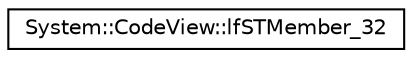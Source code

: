 digraph G
{
  edge [fontname="Helvetica",fontsize="10",labelfontname="Helvetica",labelfontsize="10"];
  node [fontname="Helvetica",fontsize="10",shape=record];
  rankdir="LR";
  Node1 [label="System::CodeView::lfSTMember_32",height=0.2,width=0.4,color="black", fillcolor="white", style="filled",URL="$struct_system_1_1_code_view_1_1lf_s_t_member__32.html"];
}
